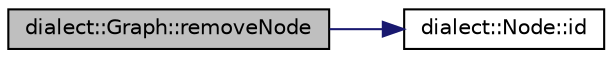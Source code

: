 digraph "dialect::Graph::removeNode"
{
  edge [fontname="Helvetica",fontsize="10",labelfontname="Helvetica",labelfontsize="10"];
  node [fontname="Helvetica",fontsize="10",shape=record];
  rankdir="LR";
  Node130 [label="dialect::Graph::removeNode",height=0.2,width=0.4,color="black", fillcolor="grey75", style="filled", fontcolor="black"];
  Node130 -> Node131 [color="midnightblue",fontsize="10",style="solid",fontname="Helvetica"];
  Node131 [label="dialect::Node::id",height=0.2,width=0.4,color="black", fillcolor="white", style="filled",URL="$classdialect_1_1Node.html#acb8fa33367258d03f0689976e679b59d",tooltip="Access the unique ID of a given instance. "];
}
